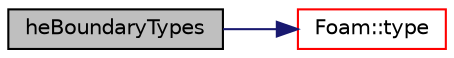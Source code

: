 digraph "heBoundaryTypes"
{
  bgcolor="transparent";
  edge [fontname="Helvetica",fontsize="10",labelfontname="Helvetica",labelfontsize="10"];
  node [fontname="Helvetica",fontsize="10",shape=record];
  rankdir="LR";
  Node1 [label="heBoundaryTypes",height=0.2,width=0.4,color="black", fillcolor="grey75", style="filled", fontcolor="black"];
  Node1 -> Node2 [color="midnightblue",fontsize="10",style="solid",fontname="Helvetica"];
  Node2 [label="Foam::type",height=0.2,width=0.4,color="red",URL="$a10725.html#aec48583af672626378f501eb9fc32cd1",tooltip="Return the file type: DIRECTORY or FILE. "];
}
